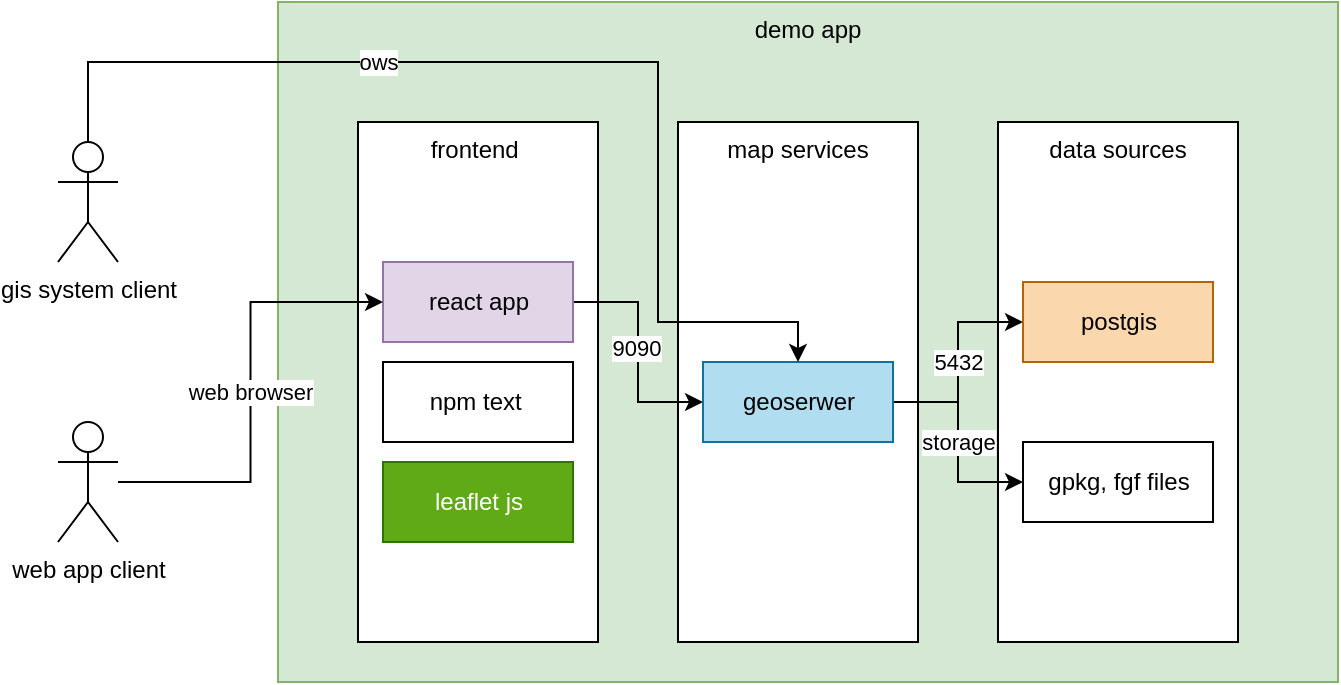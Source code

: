 <mxfile version="24.2.5" type="github">
  <diagram name="demo_app" id="SjujZWza31zEXUVTe55D">
    <mxGraphModel dx="875" dy="464" grid="1" gridSize="10" guides="1" tooltips="1" connect="1" arrows="1" fold="1" page="1" pageScale="1" pageWidth="827" pageHeight="1169" math="0" shadow="0">
      <root>
        <mxCell id="0" />
        <mxCell id="1" parent="0" />
        <mxCell id="QopPASGlD3Rhdj66lMsY-10" value="demo app" style="rounded=0;whiteSpace=wrap;html=1;verticalAlign=top;fillColor=#d5e8d4;strokeColor=#82b366;" vertex="1" parent="1">
          <mxGeometry x="160" y="60" width="530" height="340" as="geometry" />
        </mxCell>
        <mxCell id="QopPASGlD3Rhdj66lMsY-1" value="frontend&amp;nbsp;" style="rounded=0;whiteSpace=wrap;html=1;verticalAlign=top;" vertex="1" parent="1">
          <mxGeometry x="200" y="120" width="120" height="260" as="geometry" />
        </mxCell>
        <mxCell id="QopPASGlD3Rhdj66lMsY-2" value="map services" style="rounded=0;whiteSpace=wrap;html=1;verticalAlign=top;" vertex="1" parent="1">
          <mxGeometry x="360" y="120" width="120" height="260" as="geometry" />
        </mxCell>
        <mxCell id="QopPASGlD3Rhdj66lMsY-3" value="data sources" style="rounded=0;whiteSpace=wrap;html=1;verticalAlign=top;" vertex="1" parent="1">
          <mxGeometry x="520" y="120" width="120" height="260" as="geometry" />
        </mxCell>
        <mxCell id="QopPASGlD3Rhdj66lMsY-11" style="edgeStyle=orthogonalEdgeStyle;rounded=0;orthogonalLoop=1;jettySize=auto;html=1;entryX=0;entryY=0.5;entryDx=0;entryDy=0;" edge="1" parent="1" source="QopPASGlD3Rhdj66lMsY-4" target="QopPASGlD3Rhdj66lMsY-7">
          <mxGeometry relative="1" as="geometry" />
        </mxCell>
        <mxCell id="QopPASGlD3Rhdj66lMsY-25" value="9090" style="edgeLabel;html=1;align=center;verticalAlign=middle;resizable=0;points=[];" vertex="1" connectable="0" parent="QopPASGlD3Rhdj66lMsY-11">
          <mxGeometry x="-0.042" y="-1" relative="1" as="geometry">
            <mxPoint as="offset" />
          </mxGeometry>
        </mxCell>
        <mxCell id="QopPASGlD3Rhdj66lMsY-4" value="react app" style="rounded=0;whiteSpace=wrap;html=1;fillColor=#e1d5e7;strokeColor=#9673a6;" vertex="1" parent="1">
          <mxGeometry x="212.5" y="190" width="95" height="40" as="geometry" />
        </mxCell>
        <mxCell id="QopPASGlD3Rhdj66lMsY-5" value="npm text&amp;nbsp;" style="rounded=0;whiteSpace=wrap;html=1;" vertex="1" parent="1">
          <mxGeometry x="212.5" y="240" width="95" height="40" as="geometry" />
        </mxCell>
        <mxCell id="QopPASGlD3Rhdj66lMsY-6" value="leaflet js" style="rounded=0;whiteSpace=wrap;html=1;fillColor=#60a917;fontColor=#ffffff;strokeColor=#2D7600;" vertex="1" parent="1">
          <mxGeometry x="212.5" y="290" width="95" height="40" as="geometry" />
        </mxCell>
        <mxCell id="QopPASGlD3Rhdj66lMsY-12" value="5432" style="edgeStyle=orthogonalEdgeStyle;rounded=0;orthogonalLoop=1;jettySize=auto;html=1;entryX=0;entryY=0.5;entryDx=0;entryDy=0;" edge="1" parent="1" source="QopPASGlD3Rhdj66lMsY-7" target="QopPASGlD3Rhdj66lMsY-8">
          <mxGeometry relative="1" as="geometry" />
        </mxCell>
        <mxCell id="QopPASGlD3Rhdj66lMsY-13" value="storage" style="edgeStyle=orthogonalEdgeStyle;rounded=0;orthogonalLoop=1;jettySize=auto;html=1;" edge="1" parent="1" source="QopPASGlD3Rhdj66lMsY-7" target="QopPASGlD3Rhdj66lMsY-9">
          <mxGeometry relative="1" as="geometry" />
        </mxCell>
        <mxCell id="QopPASGlD3Rhdj66lMsY-7" value="geoserwer" style="rounded=0;whiteSpace=wrap;html=1;fillColor=#b1ddf0;strokeColor=#10739e;" vertex="1" parent="1">
          <mxGeometry x="372.5" y="240" width="95" height="40" as="geometry" />
        </mxCell>
        <mxCell id="QopPASGlD3Rhdj66lMsY-8" value="postgis" style="rounded=0;whiteSpace=wrap;html=1;fillColor=#fad7ac;strokeColor=#b46504;" vertex="1" parent="1">
          <mxGeometry x="532.5" y="200" width="95" height="40" as="geometry" />
        </mxCell>
        <mxCell id="QopPASGlD3Rhdj66lMsY-9" value="gpkg, fgf files" style="rounded=0;whiteSpace=wrap;html=1;" vertex="1" parent="1">
          <mxGeometry x="532.5" y="280" width="95" height="40" as="geometry" />
        </mxCell>
        <mxCell id="QopPASGlD3Rhdj66lMsY-24" value="ows" style="edgeStyle=orthogonalEdgeStyle;rounded=0;orthogonalLoop=1;jettySize=auto;html=1;entryX=0.5;entryY=0;entryDx=0;entryDy=0;align=center;" edge="1" parent="1" source="QopPASGlD3Rhdj66lMsY-14" target="QopPASGlD3Rhdj66lMsY-7">
          <mxGeometry x="-0.321" relative="1" as="geometry">
            <Array as="points">
              <mxPoint x="65" y="90" />
              <mxPoint x="350" y="90" />
              <mxPoint x="350" y="220" />
              <mxPoint x="420" y="220" />
            </Array>
            <mxPoint as="offset" />
          </mxGeometry>
        </mxCell>
        <mxCell id="QopPASGlD3Rhdj66lMsY-14" value="gis system client" style="shape=umlActor;verticalLabelPosition=bottom;verticalAlign=top;html=1;outlineConnect=0;" vertex="1" parent="1">
          <mxGeometry x="50" y="130" width="30" height="60" as="geometry" />
        </mxCell>
        <mxCell id="QopPASGlD3Rhdj66lMsY-18" value="web browser" style="edgeStyle=orthogonalEdgeStyle;rounded=0;orthogonalLoop=1;jettySize=auto;html=1;entryX=0;entryY=0.5;entryDx=0;entryDy=0;" edge="1" parent="1" source="QopPASGlD3Rhdj66lMsY-15" target="QopPASGlD3Rhdj66lMsY-4">
          <mxGeometry relative="1" as="geometry" />
        </mxCell>
        <mxCell id="QopPASGlD3Rhdj66lMsY-15" value="web app client" style="shape=umlActor;verticalLabelPosition=bottom;verticalAlign=top;html=1;outlineConnect=0;" vertex="1" parent="1">
          <mxGeometry x="50" y="270" width="30" height="60" as="geometry" />
        </mxCell>
      </root>
    </mxGraphModel>
  </diagram>
</mxfile>
